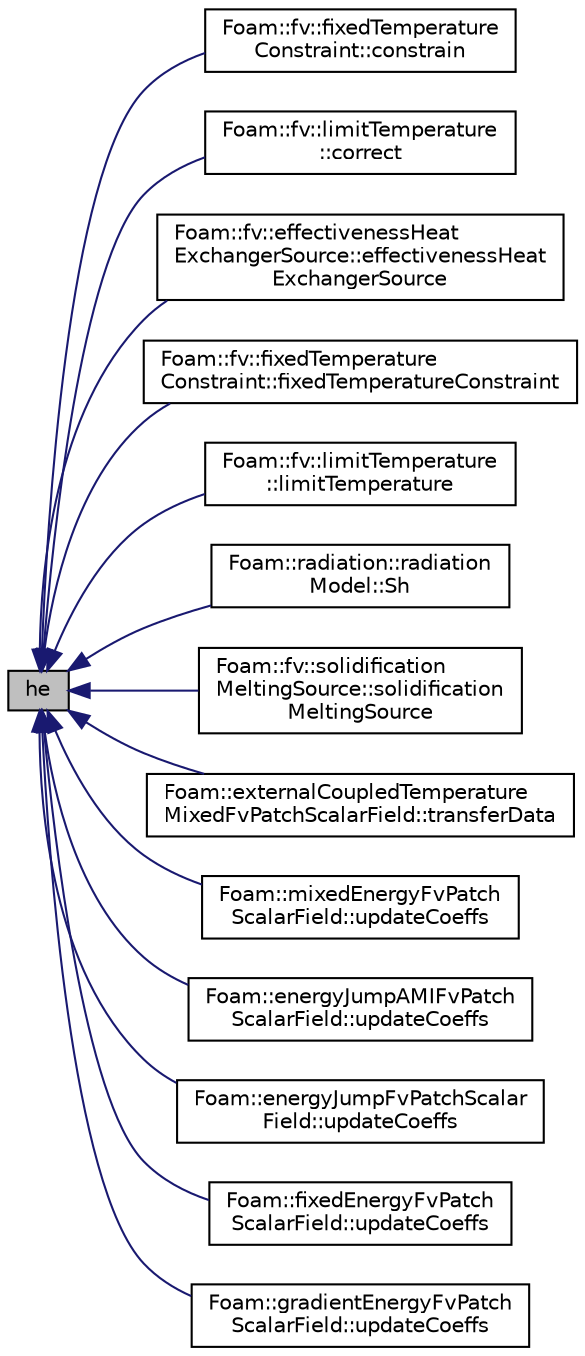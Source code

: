 digraph "he"
{
  bgcolor="transparent";
  edge [fontname="Helvetica",fontsize="10",labelfontname="Helvetica",labelfontsize="10"];
  node [fontname="Helvetica",fontsize="10",shape=record];
  rankdir="LR";
  Node1 [label="he",height=0.2,width=0.4,color="black", fillcolor="grey75", style="filled", fontcolor="black"];
  Node1 -> Node2 [dir="back",color="midnightblue",fontsize="10",style="solid",fontname="Helvetica"];
  Node2 [label="Foam::fv::fixedTemperature\lConstraint::constrain",height=0.2,width=0.4,color="black",URL="$a00834.html#a76b47d7908537fd4ab0b3d6caf4cb140",tooltip="Constrain energy equation to fix the temperature. "];
  Node1 -> Node3 [dir="back",color="midnightblue",fontsize="10",style="solid",fontname="Helvetica"];
  Node3 [label="Foam::fv::limitTemperature\l::correct",height=0.2,width=0.4,color="black",URL="$a01325.html#ab413c9f63cec07b4f4a71580fe00a632",tooltip="Correct the energy field. "];
  Node1 -> Node4 [dir="back",color="midnightblue",fontsize="10",style="solid",fontname="Helvetica"];
  Node4 [label="Foam::fv::effectivenessHeat\lExchangerSource::effectivenessHeat\lExchangerSource",height=0.2,width=0.4,color="black",URL="$a00623.html#ab70beb47d666047f9d0aff466bc02e73",tooltip="Construct from components. "];
  Node1 -> Node5 [dir="back",color="midnightblue",fontsize="10",style="solid",fontname="Helvetica"];
  Node5 [label="Foam::fv::fixedTemperature\lConstraint::fixedTemperatureConstraint",height=0.2,width=0.4,color="black",URL="$a00834.html#a5140d0ad6f0c3f3cc11765d26b4b91c6",tooltip="Construct from components. "];
  Node1 -> Node6 [dir="back",color="midnightblue",fontsize="10",style="solid",fontname="Helvetica"];
  Node6 [label="Foam::fv::limitTemperature\l::limitTemperature",height=0.2,width=0.4,color="black",URL="$a01325.html#a8a3221fc200338b09ec3d01c6a36cfc2",tooltip="Construct from components. "];
  Node1 -> Node7 [dir="back",color="midnightblue",fontsize="10",style="solid",fontname="Helvetica"];
  Node7 [label="Foam::radiation::radiation\lModel::Sh",height=0.2,width=0.4,color="black",URL="$a02059.html#ac3aa7f4713767ba043eba518149a8f2b",tooltip="Energy source term. "];
  Node1 -> Node8 [dir="back",color="midnightblue",fontsize="10",style="solid",fontname="Helvetica"];
  Node8 [label="Foam::fv::solidification\lMeltingSource::solidification\lMeltingSource",height=0.2,width=0.4,color="black",URL="$a02368.html#a10534420c378499d12763983dfc41687",tooltip="Construct from explicit source name and mesh. "];
  Node1 -> Node9 [dir="back",color="midnightblue",fontsize="10",style="solid",fontname="Helvetica"];
  Node9 [label="Foam::externalCoupledTemperature\lMixedFvPatchScalarField::transferData",height=0.2,width=0.4,color="black",URL="$a00707.html#a0b1b3cb36932ce3499b0f68b6172d183",tooltip="Transfer data for external source. "];
  Node1 -> Node10 [dir="back",color="midnightblue",fontsize="10",style="solid",fontname="Helvetica"];
  Node10 [label="Foam::mixedEnergyFvPatch\lScalarField::updateCoeffs",height=0.2,width=0.4,color="black",URL="$a01511.html#a7e24eafac629d3733181cd942d4c902f",tooltip="Update the coefficients associated with the patch field. "];
  Node1 -> Node11 [dir="back",color="midnightblue",fontsize="10",style="solid",fontname="Helvetica"];
  Node11 [label="Foam::energyJumpAMIFvPatch\lScalarField::updateCoeffs",height=0.2,width=0.4,color="black",URL="$a00633.html#a7e24eafac629d3733181cd942d4c902f",tooltip="Update the coefficients. "];
  Node1 -> Node12 [dir="back",color="midnightblue",fontsize="10",style="solid",fontname="Helvetica"];
  Node12 [label="Foam::energyJumpFvPatchScalar\lField::updateCoeffs",height=0.2,width=0.4,color="black",URL="$a00634.html#a7e24eafac629d3733181cd942d4c902f",tooltip="Update the coefficients. "];
  Node1 -> Node13 [dir="back",color="midnightblue",fontsize="10",style="solid",fontname="Helvetica"];
  Node13 [label="Foam::fixedEnergyFvPatch\lScalarField::updateCoeffs",height=0.2,width=0.4,color="black",URL="$a00818.html#a7e24eafac629d3733181cd942d4c902f",tooltip="Update the coefficients associated with the patch field. "];
  Node1 -> Node14 [dir="back",color="midnightblue",fontsize="10",style="solid",fontname="Helvetica"];
  Node14 [label="Foam::gradientEnergyFvPatch\lScalarField::updateCoeffs",height=0.2,width=0.4,color="black",URL="$a00939.html#a7e24eafac629d3733181cd942d4c902f",tooltip="Update the coefficients associated with the patch field. "];
}
